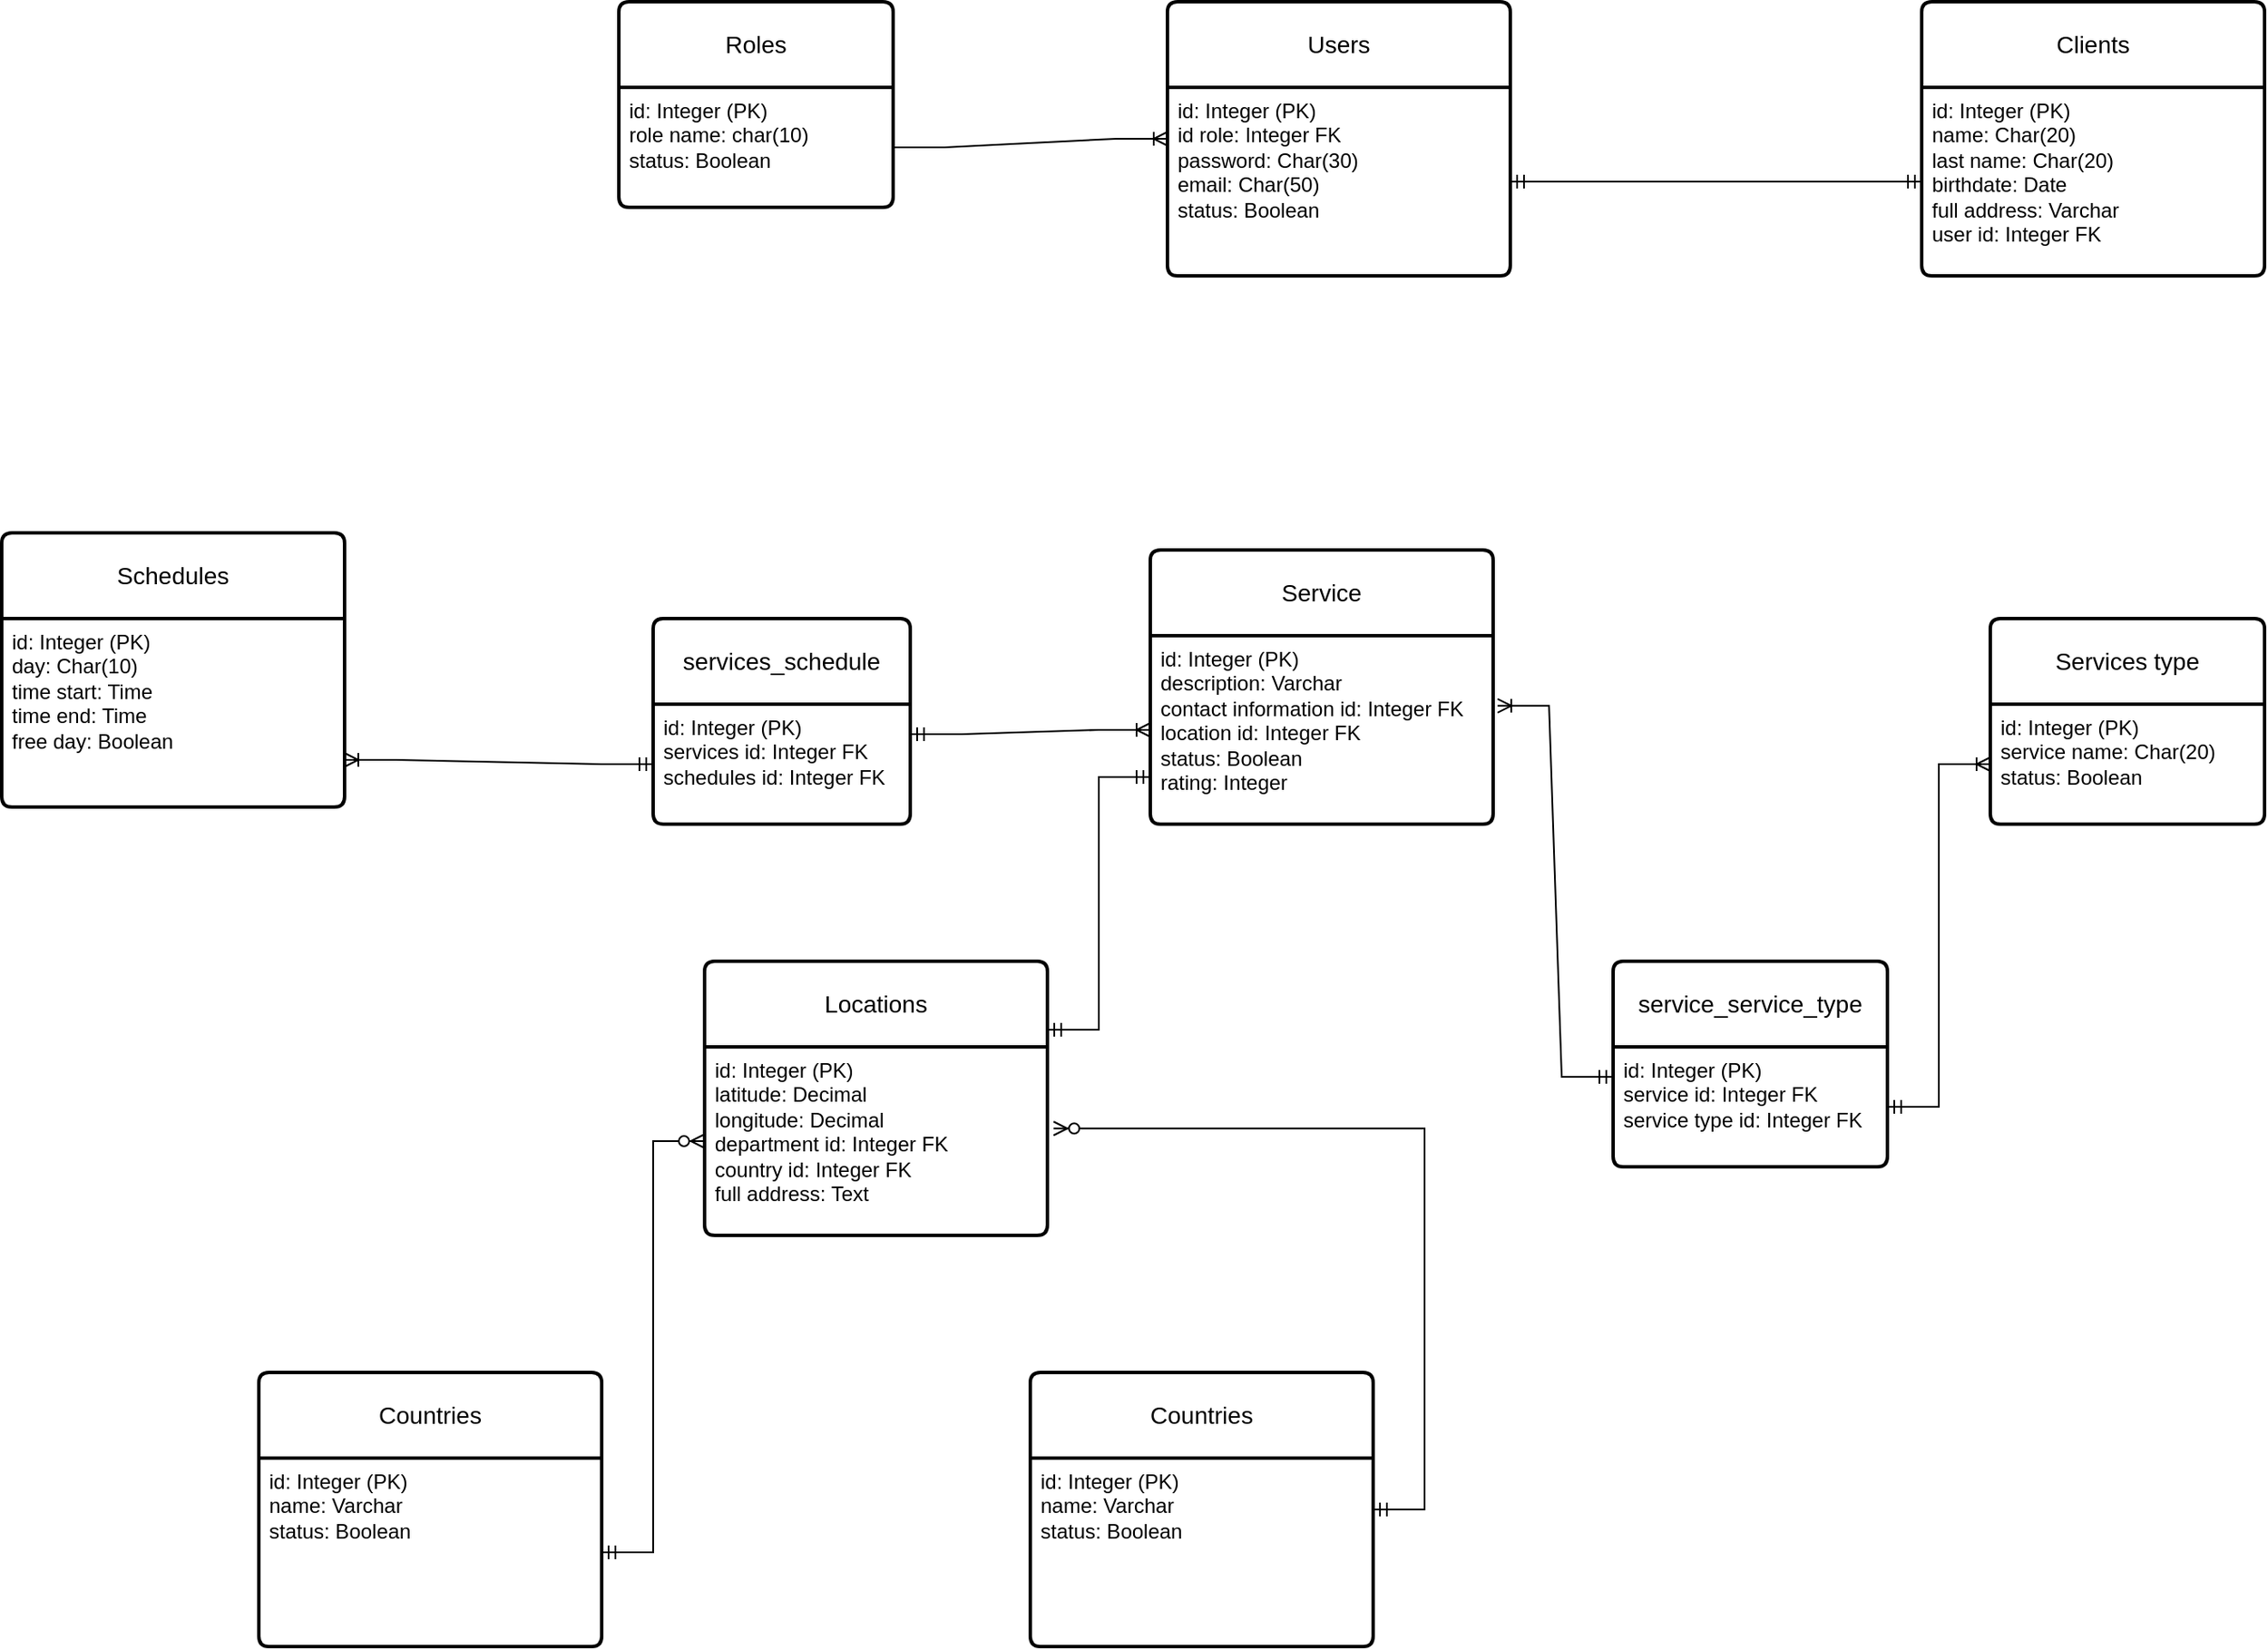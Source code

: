 <mxfile version="21.7.2" type="github">
  <diagram name="Page-1" id="JjEwmtj5MDWn0N0PvPRe">
    <mxGraphModel dx="1730" dy="1663" grid="1" gridSize="10" guides="1" tooltips="1" connect="1" arrows="1" fold="1" page="1" pageScale="1" pageWidth="850" pageHeight="1100" math="0" shadow="0">
      <root>
        <mxCell id="0" />
        <mxCell id="1" parent="0" />
        <mxCell id="XtZk6QxF-_q8XOVQxI7a-14" value="Service" style="swimlane;childLayout=stackLayout;horizontal=1;startSize=50;horizontalStack=0;rounded=1;fontSize=14;fontStyle=0;strokeWidth=2;resizeParent=0;resizeLast=1;shadow=0;dashed=0;align=center;arcSize=4;whiteSpace=wrap;html=1;" parent="1" vertex="1">
          <mxGeometry x="110" y="40" width="200" height="160" as="geometry" />
        </mxCell>
        <mxCell id="XtZk6QxF-_q8XOVQxI7a-15" value="id: Integer (PK)&lt;br&gt;description: Varchar&lt;br&gt;contact information id: Integer FK&lt;br&gt;location id: Integer FK&lt;br&gt;status: Boolean&lt;br&gt;rating: Integer&amp;nbsp;" style="align=left;strokeColor=none;fillColor=none;spacingLeft=4;fontSize=12;verticalAlign=top;resizable=0;rotatable=0;part=1;html=1;" parent="XtZk6QxF-_q8XOVQxI7a-14" vertex="1">
          <mxGeometry y="50" width="200" height="110" as="geometry" />
        </mxCell>
        <mxCell id="XtZk6QxF-_q8XOVQxI7a-16" value="Schedules" style="swimlane;childLayout=stackLayout;horizontal=1;startSize=50;horizontalStack=0;rounded=1;fontSize=14;fontStyle=0;strokeWidth=2;resizeParent=0;resizeLast=1;shadow=0;dashed=0;align=center;arcSize=4;whiteSpace=wrap;html=1;" parent="1" vertex="1">
          <mxGeometry x="-560" y="30" width="200" height="160" as="geometry" />
        </mxCell>
        <mxCell id="XtZk6QxF-_q8XOVQxI7a-17" value="id: Integer (PK)&lt;br&gt;day: Char(10)&lt;br&gt;time start: Time&lt;br&gt;time end: Time&lt;br&gt;free day: Boolean" style="align=left;strokeColor=none;fillColor=none;spacingLeft=4;fontSize=12;verticalAlign=top;resizable=0;rotatable=0;part=1;html=1;" parent="XtZk6QxF-_q8XOVQxI7a-16" vertex="1">
          <mxGeometry y="50" width="200" height="110" as="geometry" />
        </mxCell>
        <mxCell id="XtZk6QxF-_q8XOVQxI7a-18" value="services_schedule" style="swimlane;childLayout=stackLayout;horizontal=1;startSize=50;horizontalStack=0;rounded=1;fontSize=14;fontStyle=0;strokeWidth=2;resizeParent=0;resizeLast=1;shadow=0;dashed=0;align=center;arcSize=4;whiteSpace=wrap;html=1;" parent="1" vertex="1">
          <mxGeometry x="-180" y="80" width="150" height="120" as="geometry" />
        </mxCell>
        <mxCell id="XtZk6QxF-_q8XOVQxI7a-19" value="id: Integer (PK)&lt;br&gt;services id: Integer FK&lt;br&gt;schedules id: Integer FK" style="align=left;strokeColor=none;fillColor=none;spacingLeft=4;fontSize=12;verticalAlign=top;resizable=0;rotatable=0;part=1;html=1;" parent="XtZk6QxF-_q8XOVQxI7a-18" vertex="1">
          <mxGeometry y="50" width="150" height="70" as="geometry" />
        </mxCell>
        <mxCell id="XtZk6QxF-_q8XOVQxI7a-22" value="" style="edgeStyle=entityRelationEdgeStyle;fontSize=12;html=1;endArrow=ERoneToMany;startArrow=ERmandOne;rounded=0;entryX=1;entryY=0.75;entryDx=0;entryDy=0;exitX=0;exitY=0.5;exitDx=0;exitDy=0;" parent="1" source="XtZk6QxF-_q8XOVQxI7a-19" target="XtZk6QxF-_q8XOVQxI7a-17" edge="1">
          <mxGeometry width="100" height="100" relative="1" as="geometry">
            <mxPoint x="-230" y="390" as="sourcePoint" />
            <mxPoint x="-250" y="280" as="targetPoint" />
            <Array as="points">
              <mxPoint x="-270" y="370" />
              <mxPoint x="-200" y="310" />
              <mxPoint x="-230" y="370" />
            </Array>
          </mxGeometry>
        </mxCell>
        <mxCell id="XtZk6QxF-_q8XOVQxI7a-26" value="" style="edgeStyle=entityRelationEdgeStyle;fontSize=12;html=1;endArrow=ERoneToMany;startArrow=ERmandOne;rounded=0;entryX=0;entryY=0.5;entryDx=0;entryDy=0;exitX=1;exitY=0.25;exitDx=0;exitDy=0;" parent="1" source="XtZk6QxF-_q8XOVQxI7a-19" target="XtZk6QxF-_q8XOVQxI7a-15" edge="1">
          <mxGeometry width="100" height="100" relative="1" as="geometry">
            <mxPoint x="-90" y="358" as="sourcePoint" />
            <mxPoint x="-150" y="155" as="targetPoint" />
            <Array as="points">
              <mxPoint x="-260" y="380" />
              <mxPoint x="-190" y="320" />
              <mxPoint x="-220" y="380" />
            </Array>
          </mxGeometry>
        </mxCell>
        <mxCell id="XtZk6QxF-_q8XOVQxI7a-27" value="Services type" style="swimlane;childLayout=stackLayout;horizontal=1;startSize=50;horizontalStack=0;rounded=1;fontSize=14;fontStyle=0;strokeWidth=2;resizeParent=0;resizeLast=1;shadow=0;dashed=0;align=center;arcSize=4;whiteSpace=wrap;html=1;" parent="1" vertex="1">
          <mxGeometry x="600" y="80" width="160" height="120" as="geometry" />
        </mxCell>
        <mxCell id="XtZk6QxF-_q8XOVQxI7a-28" value="id: Integer (PK)&lt;br&gt;service name: Char(20)&lt;br&gt;status: Boolean" style="align=left;strokeColor=none;fillColor=none;spacingLeft=4;fontSize=12;verticalAlign=top;resizable=0;rotatable=0;part=1;html=1;" parent="XtZk6QxF-_q8XOVQxI7a-27" vertex="1">
          <mxGeometry y="50" width="160" height="70" as="geometry" />
        </mxCell>
        <mxCell id="19-on1ZWLtMRSixz8w2d-1" value="service_service_type" style="swimlane;childLayout=stackLayout;horizontal=1;startSize=50;horizontalStack=0;rounded=1;fontSize=14;fontStyle=0;strokeWidth=2;resizeParent=0;resizeLast=1;shadow=0;dashed=0;align=center;arcSize=4;whiteSpace=wrap;html=1;" parent="1" vertex="1">
          <mxGeometry x="380" y="280" width="160" height="120" as="geometry" />
        </mxCell>
        <mxCell id="19-on1ZWLtMRSixz8w2d-2" value="id: Integer (PK)&lt;br&gt;service id: Integer FK&lt;br&gt;service type id: Integer FK" style="align=left;strokeColor=none;fillColor=none;spacingLeft=4;fontSize=12;verticalAlign=top;resizable=0;rotatable=0;part=1;html=1;" parent="19-on1ZWLtMRSixz8w2d-1" vertex="1">
          <mxGeometry y="50" width="160" height="70" as="geometry" />
        </mxCell>
        <mxCell id="19-on1ZWLtMRSixz8w2d-3" value="" style="edgeStyle=entityRelationEdgeStyle;fontSize=12;html=1;endArrow=ERoneToMany;startArrow=ERmandOne;rounded=0;exitX=0;exitY=0.25;exitDx=0;exitDy=0;entryX=1.013;entryY=0.372;entryDx=0;entryDy=0;entryPerimeter=0;" parent="1" source="19-on1ZWLtMRSixz8w2d-2" target="XtZk6QxF-_q8XOVQxI7a-15" edge="1">
          <mxGeometry width="100" height="100" relative="1" as="geometry">
            <mxPoint x="180" y="460" as="sourcePoint" />
            <mxPoint x="220" y="270" as="targetPoint" />
          </mxGeometry>
        </mxCell>
        <mxCell id="19-on1ZWLtMRSixz8w2d-4" value="" style="edgeStyle=entityRelationEdgeStyle;fontSize=12;html=1;endArrow=ERoneToMany;startArrow=ERmandOne;rounded=0;exitX=1;exitY=0.5;exitDx=0;exitDy=0;" parent="1" source="19-on1ZWLtMRSixz8w2d-2" target="XtZk6QxF-_q8XOVQxI7a-28" edge="1">
          <mxGeometry width="100" height="100" relative="1" as="geometry">
            <mxPoint x="587" y="557" as="sourcePoint" />
            <mxPoint x="580" y="300" as="targetPoint" />
          </mxGeometry>
        </mxCell>
        <mxCell id="19-on1ZWLtMRSixz8w2d-5" value="Locations" style="swimlane;childLayout=stackLayout;horizontal=1;startSize=50;horizontalStack=0;rounded=1;fontSize=14;fontStyle=0;strokeWidth=2;resizeParent=0;resizeLast=1;shadow=0;dashed=0;align=center;arcSize=4;whiteSpace=wrap;html=1;" parent="1" vertex="1">
          <mxGeometry x="-150" y="280" width="200" height="160" as="geometry" />
        </mxCell>
        <mxCell id="19-on1ZWLtMRSixz8w2d-6" value="id: Integer (PK)&lt;br&gt;latitude: Decimal&lt;br&gt;longitude: Decimal&lt;br&gt;department id: Integer FK&lt;br&gt;country id: Integer FK&lt;br&gt;full address: Text" style="align=left;strokeColor=none;fillColor=none;spacingLeft=4;fontSize=12;verticalAlign=top;resizable=0;rotatable=0;part=1;html=1;" parent="19-on1ZWLtMRSixz8w2d-5" vertex="1">
          <mxGeometry y="50" width="200" height="110" as="geometry" />
        </mxCell>
        <mxCell id="lZ5rrkfNjCBdKvJuL95W-1" value="" style="edgeStyle=entityRelationEdgeStyle;fontSize=12;html=1;endArrow=ERmandOne;startArrow=ERmandOne;rounded=0;entryX=1;entryY=0.25;entryDx=0;entryDy=0;exitX=0;exitY=0.75;exitDx=0;exitDy=0;" parent="1" source="XtZk6QxF-_q8XOVQxI7a-15" target="19-on1ZWLtMRSixz8w2d-5" edge="1">
          <mxGeometry width="100" height="100" relative="1" as="geometry">
            <mxPoint x="150" y="270" as="sourcePoint" />
            <mxPoint x="60" y="210" as="targetPoint" />
          </mxGeometry>
        </mxCell>
        <mxCell id="JZs5IUJt6lr9gzF4YLtZ-1" value="Countries" style="swimlane;childLayout=stackLayout;horizontal=1;startSize=50;horizontalStack=0;rounded=1;fontSize=14;fontStyle=0;strokeWidth=2;resizeParent=0;resizeLast=1;shadow=0;dashed=0;align=center;arcSize=4;whiteSpace=wrap;html=1;" parent="1" vertex="1">
          <mxGeometry x="-410" y="520" width="200" height="160" as="geometry" />
        </mxCell>
        <mxCell id="JZs5IUJt6lr9gzF4YLtZ-2" value="id: Integer (PK)&lt;br&gt;name: Varchar&lt;br&gt;status: Boolean" style="align=left;strokeColor=none;fillColor=none;spacingLeft=4;fontSize=12;verticalAlign=top;resizable=0;rotatable=0;part=1;html=1;" parent="JZs5IUJt6lr9gzF4YLtZ-1" vertex="1">
          <mxGeometry y="50" width="200" height="110" as="geometry" />
        </mxCell>
        <mxCell id="JZs5IUJt6lr9gzF4YLtZ-3" value="" style="edgeStyle=entityRelationEdgeStyle;fontSize=12;html=1;endArrow=ERzeroToMany;startArrow=ERmandOne;rounded=0;exitX=1;exitY=0.5;exitDx=0;exitDy=0;entryX=0;entryY=0.5;entryDx=0;entryDy=0;" parent="1" source="JZs5IUJt6lr9gzF4YLtZ-2" target="19-on1ZWLtMRSixz8w2d-6" edge="1">
          <mxGeometry width="100" height="100" relative="1" as="geometry">
            <mxPoint x="-120" y="620" as="sourcePoint" />
            <mxPoint x="-20" y="520" as="targetPoint" />
          </mxGeometry>
        </mxCell>
        <mxCell id="JZs5IUJt6lr9gzF4YLtZ-5" value="Countries" style="swimlane;childLayout=stackLayout;horizontal=1;startSize=50;horizontalStack=0;rounded=1;fontSize=14;fontStyle=0;strokeWidth=2;resizeParent=0;resizeLast=1;shadow=0;dashed=0;align=center;arcSize=4;whiteSpace=wrap;html=1;" parent="1" vertex="1">
          <mxGeometry x="40" y="520" width="200" height="160" as="geometry" />
        </mxCell>
        <mxCell id="JZs5IUJt6lr9gzF4YLtZ-6" value="id: Integer (PK)&lt;br&gt;name: Varchar&lt;br&gt;status: Boolean" style="align=left;strokeColor=none;fillColor=none;spacingLeft=4;fontSize=12;verticalAlign=top;resizable=0;rotatable=0;part=1;html=1;" parent="JZs5IUJt6lr9gzF4YLtZ-5" vertex="1">
          <mxGeometry y="50" width="200" height="110" as="geometry" />
        </mxCell>
        <mxCell id="JZs5IUJt6lr9gzF4YLtZ-8" value="" style="edgeStyle=entityRelationEdgeStyle;fontSize=12;html=1;endArrow=ERzeroToMany;startArrow=ERmandOne;rounded=0;entryX=1.018;entryY=0.433;entryDx=0;entryDy=0;entryPerimeter=0;" parent="1" source="JZs5IUJt6lr9gzF4YLtZ-5" target="19-on1ZWLtMRSixz8w2d-6" edge="1">
          <mxGeometry width="100" height="100" relative="1" as="geometry">
            <mxPoint x="130" y="600" as="sourcePoint" />
            <mxPoint x="80" y="470" as="targetPoint" />
          </mxGeometry>
        </mxCell>
        <mxCell id="JZs5IUJt6lr9gzF4YLtZ-24" value="Users" style="swimlane;childLayout=stackLayout;horizontal=1;startSize=50;horizontalStack=0;rounded=1;fontSize=14;fontStyle=0;strokeWidth=2;resizeParent=0;resizeLast=1;shadow=0;dashed=0;align=center;arcSize=4;whiteSpace=wrap;html=1;" parent="1" vertex="1">
          <mxGeometry x="120" y="-280" width="200" height="160" as="geometry" />
        </mxCell>
        <mxCell id="JZs5IUJt6lr9gzF4YLtZ-25" value="id: Integer (PK)&lt;br&gt;id role: Integer FK&lt;br&gt;password: Char(30)&lt;br&gt;email: Char(50)&lt;br&gt;status: Boolean" style="align=left;strokeColor=none;fillColor=none;spacingLeft=4;fontSize=12;verticalAlign=top;resizable=0;rotatable=0;part=1;html=1;" parent="JZs5IUJt6lr9gzF4YLtZ-24" vertex="1">
          <mxGeometry y="50" width="200" height="110" as="geometry" />
        </mxCell>
        <mxCell id="HLrtFZpS5AJr3RpoRb9L-1" value="Clients" style="swimlane;childLayout=stackLayout;horizontal=1;startSize=50;horizontalStack=0;rounded=1;fontSize=14;fontStyle=0;strokeWidth=2;resizeParent=0;resizeLast=1;shadow=0;dashed=0;align=center;arcSize=4;whiteSpace=wrap;html=1;" vertex="1" parent="1">
          <mxGeometry x="560" y="-280" width="200" height="160" as="geometry" />
        </mxCell>
        <mxCell id="HLrtFZpS5AJr3RpoRb9L-2" value="id: Integer (PK)&lt;br&gt;name: Char(20)&lt;br&gt;last name: Char(20)&lt;br&gt;birthdate: Date&lt;br&gt;full address: Varchar&lt;br&gt;user id: Integer FK" style="align=left;strokeColor=none;fillColor=none;spacingLeft=4;fontSize=12;verticalAlign=top;resizable=0;rotatable=0;part=1;html=1;" vertex="1" parent="HLrtFZpS5AJr3RpoRb9L-1">
          <mxGeometry y="50" width="200" height="110" as="geometry" />
        </mxCell>
        <mxCell id="HLrtFZpS5AJr3RpoRb9L-3" value="" style="edgeStyle=entityRelationEdgeStyle;fontSize=12;html=1;endArrow=ERmandOne;startArrow=ERmandOne;rounded=0;exitX=1;exitY=0.5;exitDx=0;exitDy=0;entryX=0;entryY=0.5;entryDx=0;entryDy=0;" edge="1" parent="1" source="JZs5IUJt6lr9gzF4YLtZ-25" target="HLrtFZpS5AJr3RpoRb9L-2">
          <mxGeometry width="100" height="100" relative="1" as="geometry">
            <mxPoint x="410" y="-80" as="sourcePoint" />
            <mxPoint x="510" y="-180" as="targetPoint" />
          </mxGeometry>
        </mxCell>
        <mxCell id="HLrtFZpS5AJr3RpoRb9L-4" value="Roles" style="swimlane;childLayout=stackLayout;horizontal=1;startSize=50;horizontalStack=0;rounded=1;fontSize=14;fontStyle=0;strokeWidth=2;resizeParent=0;resizeLast=1;shadow=0;dashed=0;align=center;arcSize=4;whiteSpace=wrap;html=1;" vertex="1" parent="1">
          <mxGeometry x="-200" y="-280" width="160" height="120" as="geometry" />
        </mxCell>
        <mxCell id="HLrtFZpS5AJr3RpoRb9L-5" value="id: Integer (PK)&lt;br&gt;role name: char(10)&lt;br&gt;status: Boolean" style="align=left;strokeColor=none;fillColor=none;spacingLeft=4;fontSize=12;verticalAlign=top;resizable=0;rotatable=0;part=1;html=1;" vertex="1" parent="HLrtFZpS5AJr3RpoRb9L-4">
          <mxGeometry y="50" width="160" height="70" as="geometry" />
        </mxCell>
        <mxCell id="HLrtFZpS5AJr3RpoRb9L-7" value="" style="edgeStyle=entityRelationEdgeStyle;fontSize=12;html=1;endArrow=ERoneToMany;rounded=0;exitX=1;exitY=0.5;exitDx=0;exitDy=0;entryX=0;entryY=0.5;entryDx=0;entryDy=0;" edge="1" parent="1" source="HLrtFZpS5AJr3RpoRb9L-5" target="JZs5IUJt6lr9gzF4YLtZ-24">
          <mxGeometry width="100" height="100" relative="1" as="geometry">
            <mxPoint x="-30" y="-110" as="sourcePoint" />
            <mxPoint x="70" y="-210" as="targetPoint" />
          </mxGeometry>
        </mxCell>
      </root>
    </mxGraphModel>
  </diagram>
</mxfile>
